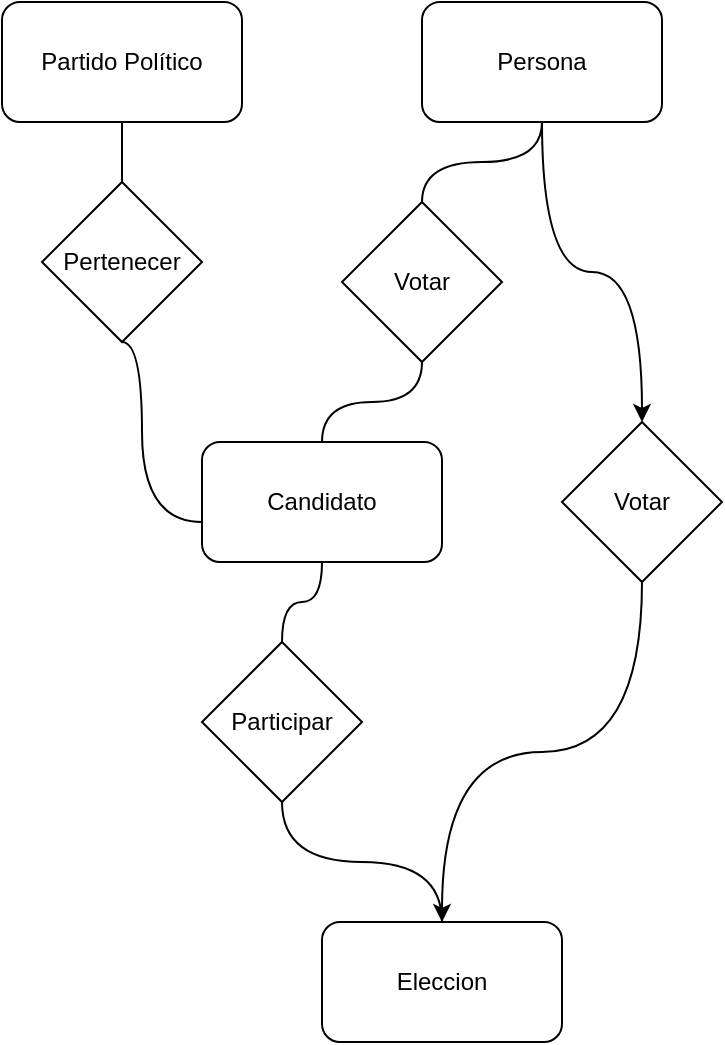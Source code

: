 <mxfile version="21.6.3" type="github">
  <diagram name="Página-1" id="qsXRbhRiKgSvxW56G-HG">
    <mxGraphModel dx="954" dy="630" grid="1" gridSize="10" guides="1" tooltips="1" connect="1" arrows="1" fold="1" page="1" pageScale="1" pageWidth="827" pageHeight="1169" math="0" shadow="0">
      <root>
        <mxCell id="0" />
        <mxCell id="1" parent="0" />
        <mxCell id="9WJD3v_BNlLjHZxrxPCA-14" style="rounded=0;orthogonalLoop=1;jettySize=auto;html=1;endArrow=none;endFill=0;edgeStyle=orthogonalEdgeStyle;curved=1;" edge="1" parent="1" source="9WJD3v_BNlLjHZxrxPCA-1" target="9WJD3v_BNlLjHZxrxPCA-9">
          <mxGeometry relative="1" as="geometry" />
        </mxCell>
        <mxCell id="9WJD3v_BNlLjHZxrxPCA-1" value="Partido Político" style="rounded=1;whiteSpace=wrap;html=1;" vertex="1" parent="1">
          <mxGeometry x="120" y="30" width="120" height="60" as="geometry" />
        </mxCell>
        <mxCell id="9WJD3v_BNlLjHZxrxPCA-17" value="" style="edgeStyle=orthogonalEdgeStyle;rounded=0;orthogonalLoop=1;jettySize=auto;html=1;curved=1;endArrow=none;endFill=0;" edge="1" parent="1" source="9WJD3v_BNlLjHZxrxPCA-2" target="9WJD3v_BNlLjHZxrxPCA-10">
          <mxGeometry relative="1" as="geometry" />
        </mxCell>
        <mxCell id="9WJD3v_BNlLjHZxrxPCA-22" style="edgeStyle=orthogonalEdgeStyle;rounded=0;orthogonalLoop=1;jettySize=auto;html=1;curved=1;" edge="1" parent="1" source="9WJD3v_BNlLjHZxrxPCA-2" target="9WJD3v_BNlLjHZxrxPCA-13">
          <mxGeometry relative="1" as="geometry" />
        </mxCell>
        <mxCell id="9WJD3v_BNlLjHZxrxPCA-2" value="Persona" style="rounded=1;whiteSpace=wrap;html=1;" vertex="1" parent="1">
          <mxGeometry x="330" y="30" width="120" height="60" as="geometry" />
        </mxCell>
        <mxCell id="9WJD3v_BNlLjHZxrxPCA-19" style="edgeStyle=orthogonalEdgeStyle;rounded=0;orthogonalLoop=1;jettySize=auto;html=1;curved=1;endArrow=none;endFill=0;" edge="1" parent="1" source="9WJD3v_BNlLjHZxrxPCA-3" target="9WJD3v_BNlLjHZxrxPCA-11">
          <mxGeometry relative="1" as="geometry" />
        </mxCell>
        <mxCell id="9WJD3v_BNlLjHZxrxPCA-3" value="Candidato" style="rounded=1;whiteSpace=wrap;html=1;" vertex="1" parent="1">
          <mxGeometry x="220" y="250" width="120" height="60" as="geometry" />
        </mxCell>
        <mxCell id="9WJD3v_BNlLjHZxrxPCA-4" value="Eleccion" style="rounded=1;whiteSpace=wrap;html=1;" vertex="1" parent="1">
          <mxGeometry x="280" y="490" width="120" height="60" as="geometry" />
        </mxCell>
        <mxCell id="9WJD3v_BNlLjHZxrxPCA-16" style="edgeStyle=orthogonalEdgeStyle;rounded=0;orthogonalLoop=1;jettySize=auto;html=1;endArrow=none;endFill=0;curved=1;exitX=0.5;exitY=1;exitDx=0;exitDy=0;" edge="1" parent="1" source="9WJD3v_BNlLjHZxrxPCA-9" target="9WJD3v_BNlLjHZxrxPCA-3">
          <mxGeometry relative="1" as="geometry">
            <Array as="points">
              <mxPoint x="190" y="200" />
              <mxPoint x="190" y="290" />
            </Array>
          </mxGeometry>
        </mxCell>
        <mxCell id="9WJD3v_BNlLjHZxrxPCA-9" value="Pertenecer" style="rhombus;whiteSpace=wrap;html=1;" vertex="1" parent="1">
          <mxGeometry x="140" y="120" width="80" height="80" as="geometry" />
        </mxCell>
        <mxCell id="9WJD3v_BNlLjHZxrxPCA-18" style="edgeStyle=orthogonalEdgeStyle;rounded=0;orthogonalLoop=1;jettySize=auto;html=1;curved=1;endArrow=none;endFill=0;" edge="1" parent="1" source="9WJD3v_BNlLjHZxrxPCA-10" target="9WJD3v_BNlLjHZxrxPCA-3">
          <mxGeometry relative="1" as="geometry" />
        </mxCell>
        <mxCell id="9WJD3v_BNlLjHZxrxPCA-10" value="Votar" style="rhombus;whiteSpace=wrap;html=1;" vertex="1" parent="1">
          <mxGeometry x="290" y="130" width="80" height="80" as="geometry" />
        </mxCell>
        <mxCell id="9WJD3v_BNlLjHZxrxPCA-20" style="edgeStyle=orthogonalEdgeStyle;rounded=0;orthogonalLoop=1;jettySize=auto;html=1;elbow=vertical;curved=1;endArrow=none;endFill=0;" edge="1" parent="1" source="9WJD3v_BNlLjHZxrxPCA-11" target="9WJD3v_BNlLjHZxrxPCA-4">
          <mxGeometry relative="1" as="geometry" />
        </mxCell>
        <mxCell id="9WJD3v_BNlLjHZxrxPCA-11" value="Participar" style="rhombus;whiteSpace=wrap;html=1;" vertex="1" parent="1">
          <mxGeometry x="220" y="350" width="80" height="80" as="geometry" />
        </mxCell>
        <mxCell id="9WJD3v_BNlLjHZxrxPCA-23" style="edgeStyle=orthogonalEdgeStyle;rounded=0;orthogonalLoop=1;jettySize=auto;html=1;curved=1;" edge="1" parent="1" source="9WJD3v_BNlLjHZxrxPCA-13" target="9WJD3v_BNlLjHZxrxPCA-4">
          <mxGeometry relative="1" as="geometry" />
        </mxCell>
        <mxCell id="9WJD3v_BNlLjHZxrxPCA-13" value="Votar" style="rhombus;whiteSpace=wrap;html=1;" vertex="1" parent="1">
          <mxGeometry x="400" y="240" width="80" height="80" as="geometry" />
        </mxCell>
      </root>
    </mxGraphModel>
  </diagram>
</mxfile>
